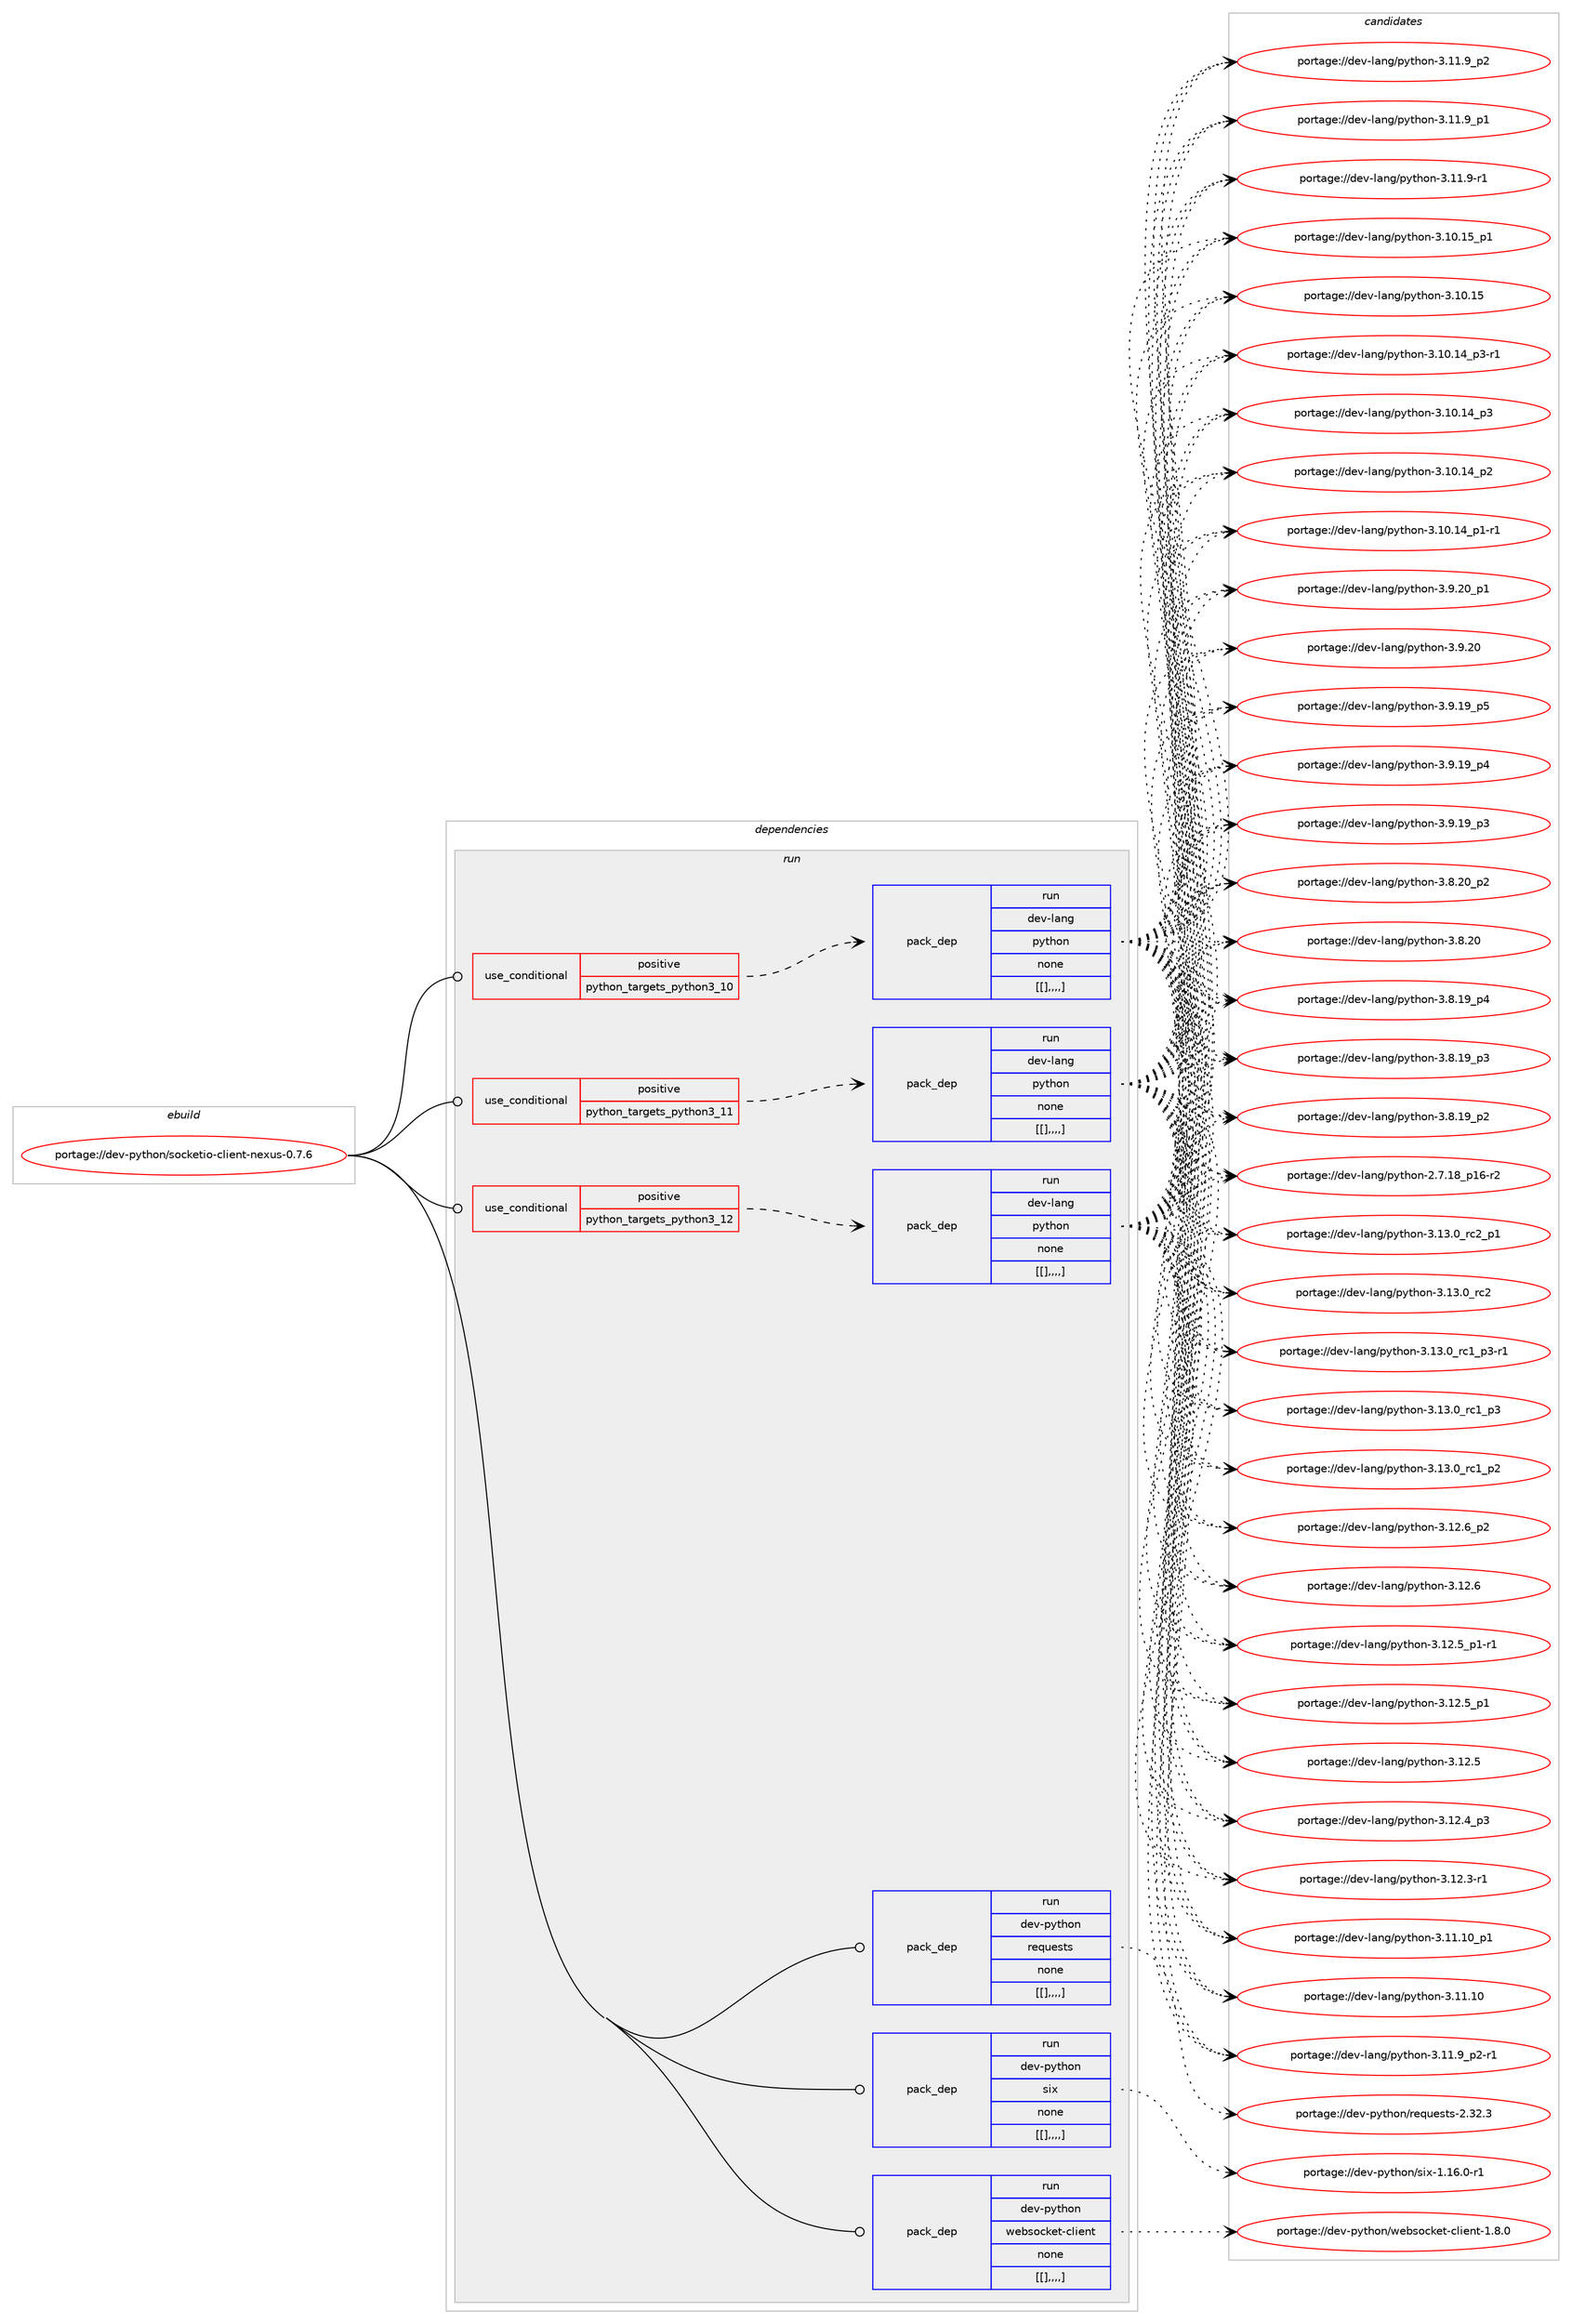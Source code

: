digraph prolog {

# *************
# Graph options
# *************

newrank=true;
concentrate=true;
compound=true;
graph [rankdir=LR,fontname=Helvetica,fontsize=10,ranksep=1.5];#, ranksep=2.5, nodesep=0.2];
edge  [arrowhead=vee];
node  [fontname=Helvetica,fontsize=10];

# **********
# The ebuild
# **********

subgraph cluster_leftcol {
color=gray;
label=<<i>ebuild</i>>;
id [label="portage://dev-python/socketio-client-nexus-0.7.6", color=red, width=4, href="../dev-python/socketio-client-nexus-0.7.6.svg"];
}

# ****************
# The dependencies
# ****************

subgraph cluster_midcol {
color=gray;
label=<<i>dependencies</i>>;
subgraph cluster_compile {
fillcolor="#eeeeee";
style=filled;
label=<<i>compile</i>>;
}
subgraph cluster_compileandrun {
fillcolor="#eeeeee";
style=filled;
label=<<i>compile and run</i>>;
}
subgraph cluster_run {
fillcolor="#eeeeee";
style=filled;
label=<<i>run</i>>;
subgraph cond41416 {
dependency166902 [label=<<TABLE BORDER="0" CELLBORDER="1" CELLSPACING="0" CELLPADDING="4"><TR><TD ROWSPAN="3" CELLPADDING="10">use_conditional</TD></TR><TR><TD>positive</TD></TR><TR><TD>python_targets_python3_10</TD></TR></TABLE>>, shape=none, color=red];
subgraph pack124228 {
dependency166903 [label=<<TABLE BORDER="0" CELLBORDER="1" CELLSPACING="0" CELLPADDING="4" WIDTH="220"><TR><TD ROWSPAN="6" CELLPADDING="30">pack_dep</TD></TR><TR><TD WIDTH="110">run</TD></TR><TR><TD>dev-lang</TD></TR><TR><TD>python</TD></TR><TR><TD>none</TD></TR><TR><TD>[[],,,,]</TD></TR></TABLE>>, shape=none, color=blue];
}
dependency166902:e -> dependency166903:w [weight=20,style="dashed",arrowhead="vee"];
}
id:e -> dependency166902:w [weight=20,style="solid",arrowhead="odot"];
subgraph cond41417 {
dependency166904 [label=<<TABLE BORDER="0" CELLBORDER="1" CELLSPACING="0" CELLPADDING="4"><TR><TD ROWSPAN="3" CELLPADDING="10">use_conditional</TD></TR><TR><TD>positive</TD></TR><TR><TD>python_targets_python3_11</TD></TR></TABLE>>, shape=none, color=red];
subgraph pack124229 {
dependency166905 [label=<<TABLE BORDER="0" CELLBORDER="1" CELLSPACING="0" CELLPADDING="4" WIDTH="220"><TR><TD ROWSPAN="6" CELLPADDING="30">pack_dep</TD></TR><TR><TD WIDTH="110">run</TD></TR><TR><TD>dev-lang</TD></TR><TR><TD>python</TD></TR><TR><TD>none</TD></TR><TR><TD>[[],,,,]</TD></TR></TABLE>>, shape=none, color=blue];
}
dependency166904:e -> dependency166905:w [weight=20,style="dashed",arrowhead="vee"];
}
id:e -> dependency166904:w [weight=20,style="solid",arrowhead="odot"];
subgraph cond41418 {
dependency166906 [label=<<TABLE BORDER="0" CELLBORDER="1" CELLSPACING="0" CELLPADDING="4"><TR><TD ROWSPAN="3" CELLPADDING="10">use_conditional</TD></TR><TR><TD>positive</TD></TR><TR><TD>python_targets_python3_12</TD></TR></TABLE>>, shape=none, color=red];
subgraph pack124230 {
dependency166907 [label=<<TABLE BORDER="0" CELLBORDER="1" CELLSPACING="0" CELLPADDING="4" WIDTH="220"><TR><TD ROWSPAN="6" CELLPADDING="30">pack_dep</TD></TR><TR><TD WIDTH="110">run</TD></TR><TR><TD>dev-lang</TD></TR><TR><TD>python</TD></TR><TR><TD>none</TD></TR><TR><TD>[[],,,,]</TD></TR></TABLE>>, shape=none, color=blue];
}
dependency166906:e -> dependency166907:w [weight=20,style="dashed",arrowhead="vee"];
}
id:e -> dependency166906:w [weight=20,style="solid",arrowhead="odot"];
subgraph pack124231 {
dependency166908 [label=<<TABLE BORDER="0" CELLBORDER="1" CELLSPACING="0" CELLPADDING="4" WIDTH="220"><TR><TD ROWSPAN="6" CELLPADDING="30">pack_dep</TD></TR><TR><TD WIDTH="110">run</TD></TR><TR><TD>dev-python</TD></TR><TR><TD>requests</TD></TR><TR><TD>none</TD></TR><TR><TD>[[],,,,]</TD></TR></TABLE>>, shape=none, color=blue];
}
id:e -> dependency166908:w [weight=20,style="solid",arrowhead="odot"];
subgraph pack124232 {
dependency166909 [label=<<TABLE BORDER="0" CELLBORDER="1" CELLSPACING="0" CELLPADDING="4" WIDTH="220"><TR><TD ROWSPAN="6" CELLPADDING="30">pack_dep</TD></TR><TR><TD WIDTH="110">run</TD></TR><TR><TD>dev-python</TD></TR><TR><TD>six</TD></TR><TR><TD>none</TD></TR><TR><TD>[[],,,,]</TD></TR></TABLE>>, shape=none, color=blue];
}
id:e -> dependency166909:w [weight=20,style="solid",arrowhead="odot"];
subgraph pack124233 {
dependency166910 [label=<<TABLE BORDER="0" CELLBORDER="1" CELLSPACING="0" CELLPADDING="4" WIDTH="220"><TR><TD ROWSPAN="6" CELLPADDING="30">pack_dep</TD></TR><TR><TD WIDTH="110">run</TD></TR><TR><TD>dev-python</TD></TR><TR><TD>websocket-client</TD></TR><TR><TD>none</TD></TR><TR><TD>[[],,,,]</TD></TR></TABLE>>, shape=none, color=blue];
}
id:e -> dependency166910:w [weight=20,style="solid",arrowhead="odot"];
}
}

# **************
# The candidates
# **************

subgraph cluster_choices {
rank=same;
color=gray;
label=<<i>candidates</i>>;

subgraph choice124228 {
color=black;
nodesep=1;
choice100101118451089711010347112121116104111110455146495146489511499509511249 [label="portage://dev-lang/python-3.13.0_rc2_p1", color=red, width=4,href="../dev-lang/python-3.13.0_rc2_p1.svg"];
choice10010111845108971101034711212111610411111045514649514648951149950 [label="portage://dev-lang/python-3.13.0_rc2", color=red, width=4,href="../dev-lang/python-3.13.0_rc2.svg"];
choice1001011184510897110103471121211161041111104551464951464895114994995112514511449 [label="portage://dev-lang/python-3.13.0_rc1_p3-r1", color=red, width=4,href="../dev-lang/python-3.13.0_rc1_p3-r1.svg"];
choice100101118451089711010347112121116104111110455146495146489511499499511251 [label="portage://dev-lang/python-3.13.0_rc1_p3", color=red, width=4,href="../dev-lang/python-3.13.0_rc1_p3.svg"];
choice100101118451089711010347112121116104111110455146495146489511499499511250 [label="portage://dev-lang/python-3.13.0_rc1_p2", color=red, width=4,href="../dev-lang/python-3.13.0_rc1_p2.svg"];
choice100101118451089711010347112121116104111110455146495046549511250 [label="portage://dev-lang/python-3.12.6_p2", color=red, width=4,href="../dev-lang/python-3.12.6_p2.svg"];
choice10010111845108971101034711212111610411111045514649504654 [label="portage://dev-lang/python-3.12.6", color=red, width=4,href="../dev-lang/python-3.12.6.svg"];
choice1001011184510897110103471121211161041111104551464950465395112494511449 [label="portage://dev-lang/python-3.12.5_p1-r1", color=red, width=4,href="../dev-lang/python-3.12.5_p1-r1.svg"];
choice100101118451089711010347112121116104111110455146495046539511249 [label="portage://dev-lang/python-3.12.5_p1", color=red, width=4,href="../dev-lang/python-3.12.5_p1.svg"];
choice10010111845108971101034711212111610411111045514649504653 [label="portage://dev-lang/python-3.12.5", color=red, width=4,href="../dev-lang/python-3.12.5.svg"];
choice100101118451089711010347112121116104111110455146495046529511251 [label="portage://dev-lang/python-3.12.4_p3", color=red, width=4,href="../dev-lang/python-3.12.4_p3.svg"];
choice100101118451089711010347112121116104111110455146495046514511449 [label="portage://dev-lang/python-3.12.3-r1", color=red, width=4,href="../dev-lang/python-3.12.3-r1.svg"];
choice10010111845108971101034711212111610411111045514649494649489511249 [label="portage://dev-lang/python-3.11.10_p1", color=red, width=4,href="../dev-lang/python-3.11.10_p1.svg"];
choice1001011184510897110103471121211161041111104551464949464948 [label="portage://dev-lang/python-3.11.10", color=red, width=4,href="../dev-lang/python-3.11.10.svg"];
choice1001011184510897110103471121211161041111104551464949465795112504511449 [label="portage://dev-lang/python-3.11.9_p2-r1", color=red, width=4,href="../dev-lang/python-3.11.9_p2-r1.svg"];
choice100101118451089711010347112121116104111110455146494946579511250 [label="portage://dev-lang/python-3.11.9_p2", color=red, width=4,href="../dev-lang/python-3.11.9_p2.svg"];
choice100101118451089711010347112121116104111110455146494946579511249 [label="portage://dev-lang/python-3.11.9_p1", color=red, width=4,href="../dev-lang/python-3.11.9_p1.svg"];
choice100101118451089711010347112121116104111110455146494946574511449 [label="portage://dev-lang/python-3.11.9-r1", color=red, width=4,href="../dev-lang/python-3.11.9-r1.svg"];
choice10010111845108971101034711212111610411111045514649484649539511249 [label="portage://dev-lang/python-3.10.15_p1", color=red, width=4,href="../dev-lang/python-3.10.15_p1.svg"];
choice1001011184510897110103471121211161041111104551464948464953 [label="portage://dev-lang/python-3.10.15", color=red, width=4,href="../dev-lang/python-3.10.15.svg"];
choice100101118451089711010347112121116104111110455146494846495295112514511449 [label="portage://dev-lang/python-3.10.14_p3-r1", color=red, width=4,href="../dev-lang/python-3.10.14_p3-r1.svg"];
choice10010111845108971101034711212111610411111045514649484649529511251 [label="portage://dev-lang/python-3.10.14_p3", color=red, width=4,href="../dev-lang/python-3.10.14_p3.svg"];
choice10010111845108971101034711212111610411111045514649484649529511250 [label="portage://dev-lang/python-3.10.14_p2", color=red, width=4,href="../dev-lang/python-3.10.14_p2.svg"];
choice100101118451089711010347112121116104111110455146494846495295112494511449 [label="portage://dev-lang/python-3.10.14_p1-r1", color=red, width=4,href="../dev-lang/python-3.10.14_p1-r1.svg"];
choice100101118451089711010347112121116104111110455146574650489511249 [label="portage://dev-lang/python-3.9.20_p1", color=red, width=4,href="../dev-lang/python-3.9.20_p1.svg"];
choice10010111845108971101034711212111610411111045514657465048 [label="portage://dev-lang/python-3.9.20", color=red, width=4,href="../dev-lang/python-3.9.20.svg"];
choice100101118451089711010347112121116104111110455146574649579511253 [label="portage://dev-lang/python-3.9.19_p5", color=red, width=4,href="../dev-lang/python-3.9.19_p5.svg"];
choice100101118451089711010347112121116104111110455146574649579511252 [label="portage://dev-lang/python-3.9.19_p4", color=red, width=4,href="../dev-lang/python-3.9.19_p4.svg"];
choice100101118451089711010347112121116104111110455146574649579511251 [label="portage://dev-lang/python-3.9.19_p3", color=red, width=4,href="../dev-lang/python-3.9.19_p3.svg"];
choice100101118451089711010347112121116104111110455146564650489511250 [label="portage://dev-lang/python-3.8.20_p2", color=red, width=4,href="../dev-lang/python-3.8.20_p2.svg"];
choice10010111845108971101034711212111610411111045514656465048 [label="portage://dev-lang/python-3.8.20", color=red, width=4,href="../dev-lang/python-3.8.20.svg"];
choice100101118451089711010347112121116104111110455146564649579511252 [label="portage://dev-lang/python-3.8.19_p4", color=red, width=4,href="../dev-lang/python-3.8.19_p4.svg"];
choice100101118451089711010347112121116104111110455146564649579511251 [label="portage://dev-lang/python-3.8.19_p3", color=red, width=4,href="../dev-lang/python-3.8.19_p3.svg"];
choice100101118451089711010347112121116104111110455146564649579511250 [label="portage://dev-lang/python-3.8.19_p2", color=red, width=4,href="../dev-lang/python-3.8.19_p2.svg"];
choice100101118451089711010347112121116104111110455046554649569511249544511450 [label="portage://dev-lang/python-2.7.18_p16-r2", color=red, width=4,href="../dev-lang/python-2.7.18_p16-r2.svg"];
dependency166903:e -> choice100101118451089711010347112121116104111110455146495146489511499509511249:w [style=dotted,weight="100"];
dependency166903:e -> choice10010111845108971101034711212111610411111045514649514648951149950:w [style=dotted,weight="100"];
dependency166903:e -> choice1001011184510897110103471121211161041111104551464951464895114994995112514511449:w [style=dotted,weight="100"];
dependency166903:e -> choice100101118451089711010347112121116104111110455146495146489511499499511251:w [style=dotted,weight="100"];
dependency166903:e -> choice100101118451089711010347112121116104111110455146495146489511499499511250:w [style=dotted,weight="100"];
dependency166903:e -> choice100101118451089711010347112121116104111110455146495046549511250:w [style=dotted,weight="100"];
dependency166903:e -> choice10010111845108971101034711212111610411111045514649504654:w [style=dotted,weight="100"];
dependency166903:e -> choice1001011184510897110103471121211161041111104551464950465395112494511449:w [style=dotted,weight="100"];
dependency166903:e -> choice100101118451089711010347112121116104111110455146495046539511249:w [style=dotted,weight="100"];
dependency166903:e -> choice10010111845108971101034711212111610411111045514649504653:w [style=dotted,weight="100"];
dependency166903:e -> choice100101118451089711010347112121116104111110455146495046529511251:w [style=dotted,weight="100"];
dependency166903:e -> choice100101118451089711010347112121116104111110455146495046514511449:w [style=dotted,weight="100"];
dependency166903:e -> choice10010111845108971101034711212111610411111045514649494649489511249:w [style=dotted,weight="100"];
dependency166903:e -> choice1001011184510897110103471121211161041111104551464949464948:w [style=dotted,weight="100"];
dependency166903:e -> choice1001011184510897110103471121211161041111104551464949465795112504511449:w [style=dotted,weight="100"];
dependency166903:e -> choice100101118451089711010347112121116104111110455146494946579511250:w [style=dotted,weight="100"];
dependency166903:e -> choice100101118451089711010347112121116104111110455146494946579511249:w [style=dotted,weight="100"];
dependency166903:e -> choice100101118451089711010347112121116104111110455146494946574511449:w [style=dotted,weight="100"];
dependency166903:e -> choice10010111845108971101034711212111610411111045514649484649539511249:w [style=dotted,weight="100"];
dependency166903:e -> choice1001011184510897110103471121211161041111104551464948464953:w [style=dotted,weight="100"];
dependency166903:e -> choice100101118451089711010347112121116104111110455146494846495295112514511449:w [style=dotted,weight="100"];
dependency166903:e -> choice10010111845108971101034711212111610411111045514649484649529511251:w [style=dotted,weight="100"];
dependency166903:e -> choice10010111845108971101034711212111610411111045514649484649529511250:w [style=dotted,weight="100"];
dependency166903:e -> choice100101118451089711010347112121116104111110455146494846495295112494511449:w [style=dotted,weight="100"];
dependency166903:e -> choice100101118451089711010347112121116104111110455146574650489511249:w [style=dotted,weight="100"];
dependency166903:e -> choice10010111845108971101034711212111610411111045514657465048:w [style=dotted,weight="100"];
dependency166903:e -> choice100101118451089711010347112121116104111110455146574649579511253:w [style=dotted,weight="100"];
dependency166903:e -> choice100101118451089711010347112121116104111110455146574649579511252:w [style=dotted,weight="100"];
dependency166903:e -> choice100101118451089711010347112121116104111110455146574649579511251:w [style=dotted,weight="100"];
dependency166903:e -> choice100101118451089711010347112121116104111110455146564650489511250:w [style=dotted,weight="100"];
dependency166903:e -> choice10010111845108971101034711212111610411111045514656465048:w [style=dotted,weight="100"];
dependency166903:e -> choice100101118451089711010347112121116104111110455146564649579511252:w [style=dotted,weight="100"];
dependency166903:e -> choice100101118451089711010347112121116104111110455146564649579511251:w [style=dotted,weight="100"];
dependency166903:e -> choice100101118451089711010347112121116104111110455146564649579511250:w [style=dotted,weight="100"];
dependency166903:e -> choice100101118451089711010347112121116104111110455046554649569511249544511450:w [style=dotted,weight="100"];
}
subgraph choice124229 {
color=black;
nodesep=1;
choice100101118451089711010347112121116104111110455146495146489511499509511249 [label="portage://dev-lang/python-3.13.0_rc2_p1", color=red, width=4,href="../dev-lang/python-3.13.0_rc2_p1.svg"];
choice10010111845108971101034711212111610411111045514649514648951149950 [label="portage://dev-lang/python-3.13.0_rc2", color=red, width=4,href="../dev-lang/python-3.13.0_rc2.svg"];
choice1001011184510897110103471121211161041111104551464951464895114994995112514511449 [label="portage://dev-lang/python-3.13.0_rc1_p3-r1", color=red, width=4,href="../dev-lang/python-3.13.0_rc1_p3-r1.svg"];
choice100101118451089711010347112121116104111110455146495146489511499499511251 [label="portage://dev-lang/python-3.13.0_rc1_p3", color=red, width=4,href="../dev-lang/python-3.13.0_rc1_p3.svg"];
choice100101118451089711010347112121116104111110455146495146489511499499511250 [label="portage://dev-lang/python-3.13.0_rc1_p2", color=red, width=4,href="../dev-lang/python-3.13.0_rc1_p2.svg"];
choice100101118451089711010347112121116104111110455146495046549511250 [label="portage://dev-lang/python-3.12.6_p2", color=red, width=4,href="../dev-lang/python-3.12.6_p2.svg"];
choice10010111845108971101034711212111610411111045514649504654 [label="portage://dev-lang/python-3.12.6", color=red, width=4,href="../dev-lang/python-3.12.6.svg"];
choice1001011184510897110103471121211161041111104551464950465395112494511449 [label="portage://dev-lang/python-3.12.5_p1-r1", color=red, width=4,href="../dev-lang/python-3.12.5_p1-r1.svg"];
choice100101118451089711010347112121116104111110455146495046539511249 [label="portage://dev-lang/python-3.12.5_p1", color=red, width=4,href="../dev-lang/python-3.12.5_p1.svg"];
choice10010111845108971101034711212111610411111045514649504653 [label="portage://dev-lang/python-3.12.5", color=red, width=4,href="../dev-lang/python-3.12.5.svg"];
choice100101118451089711010347112121116104111110455146495046529511251 [label="portage://dev-lang/python-3.12.4_p3", color=red, width=4,href="../dev-lang/python-3.12.4_p3.svg"];
choice100101118451089711010347112121116104111110455146495046514511449 [label="portage://dev-lang/python-3.12.3-r1", color=red, width=4,href="../dev-lang/python-3.12.3-r1.svg"];
choice10010111845108971101034711212111610411111045514649494649489511249 [label="portage://dev-lang/python-3.11.10_p1", color=red, width=4,href="../dev-lang/python-3.11.10_p1.svg"];
choice1001011184510897110103471121211161041111104551464949464948 [label="portage://dev-lang/python-3.11.10", color=red, width=4,href="../dev-lang/python-3.11.10.svg"];
choice1001011184510897110103471121211161041111104551464949465795112504511449 [label="portage://dev-lang/python-3.11.9_p2-r1", color=red, width=4,href="../dev-lang/python-3.11.9_p2-r1.svg"];
choice100101118451089711010347112121116104111110455146494946579511250 [label="portage://dev-lang/python-3.11.9_p2", color=red, width=4,href="../dev-lang/python-3.11.9_p2.svg"];
choice100101118451089711010347112121116104111110455146494946579511249 [label="portage://dev-lang/python-3.11.9_p1", color=red, width=4,href="../dev-lang/python-3.11.9_p1.svg"];
choice100101118451089711010347112121116104111110455146494946574511449 [label="portage://dev-lang/python-3.11.9-r1", color=red, width=4,href="../dev-lang/python-3.11.9-r1.svg"];
choice10010111845108971101034711212111610411111045514649484649539511249 [label="portage://dev-lang/python-3.10.15_p1", color=red, width=4,href="../dev-lang/python-3.10.15_p1.svg"];
choice1001011184510897110103471121211161041111104551464948464953 [label="portage://dev-lang/python-3.10.15", color=red, width=4,href="../dev-lang/python-3.10.15.svg"];
choice100101118451089711010347112121116104111110455146494846495295112514511449 [label="portage://dev-lang/python-3.10.14_p3-r1", color=red, width=4,href="../dev-lang/python-3.10.14_p3-r1.svg"];
choice10010111845108971101034711212111610411111045514649484649529511251 [label="portage://dev-lang/python-3.10.14_p3", color=red, width=4,href="../dev-lang/python-3.10.14_p3.svg"];
choice10010111845108971101034711212111610411111045514649484649529511250 [label="portage://dev-lang/python-3.10.14_p2", color=red, width=4,href="../dev-lang/python-3.10.14_p2.svg"];
choice100101118451089711010347112121116104111110455146494846495295112494511449 [label="portage://dev-lang/python-3.10.14_p1-r1", color=red, width=4,href="../dev-lang/python-3.10.14_p1-r1.svg"];
choice100101118451089711010347112121116104111110455146574650489511249 [label="portage://dev-lang/python-3.9.20_p1", color=red, width=4,href="../dev-lang/python-3.9.20_p1.svg"];
choice10010111845108971101034711212111610411111045514657465048 [label="portage://dev-lang/python-3.9.20", color=red, width=4,href="../dev-lang/python-3.9.20.svg"];
choice100101118451089711010347112121116104111110455146574649579511253 [label="portage://dev-lang/python-3.9.19_p5", color=red, width=4,href="../dev-lang/python-3.9.19_p5.svg"];
choice100101118451089711010347112121116104111110455146574649579511252 [label="portage://dev-lang/python-3.9.19_p4", color=red, width=4,href="../dev-lang/python-3.9.19_p4.svg"];
choice100101118451089711010347112121116104111110455146574649579511251 [label="portage://dev-lang/python-3.9.19_p3", color=red, width=4,href="../dev-lang/python-3.9.19_p3.svg"];
choice100101118451089711010347112121116104111110455146564650489511250 [label="portage://dev-lang/python-3.8.20_p2", color=red, width=4,href="../dev-lang/python-3.8.20_p2.svg"];
choice10010111845108971101034711212111610411111045514656465048 [label="portage://dev-lang/python-3.8.20", color=red, width=4,href="../dev-lang/python-3.8.20.svg"];
choice100101118451089711010347112121116104111110455146564649579511252 [label="portage://dev-lang/python-3.8.19_p4", color=red, width=4,href="../dev-lang/python-3.8.19_p4.svg"];
choice100101118451089711010347112121116104111110455146564649579511251 [label="portage://dev-lang/python-3.8.19_p3", color=red, width=4,href="../dev-lang/python-3.8.19_p3.svg"];
choice100101118451089711010347112121116104111110455146564649579511250 [label="portage://dev-lang/python-3.8.19_p2", color=red, width=4,href="../dev-lang/python-3.8.19_p2.svg"];
choice100101118451089711010347112121116104111110455046554649569511249544511450 [label="portage://dev-lang/python-2.7.18_p16-r2", color=red, width=4,href="../dev-lang/python-2.7.18_p16-r2.svg"];
dependency166905:e -> choice100101118451089711010347112121116104111110455146495146489511499509511249:w [style=dotted,weight="100"];
dependency166905:e -> choice10010111845108971101034711212111610411111045514649514648951149950:w [style=dotted,weight="100"];
dependency166905:e -> choice1001011184510897110103471121211161041111104551464951464895114994995112514511449:w [style=dotted,weight="100"];
dependency166905:e -> choice100101118451089711010347112121116104111110455146495146489511499499511251:w [style=dotted,weight="100"];
dependency166905:e -> choice100101118451089711010347112121116104111110455146495146489511499499511250:w [style=dotted,weight="100"];
dependency166905:e -> choice100101118451089711010347112121116104111110455146495046549511250:w [style=dotted,weight="100"];
dependency166905:e -> choice10010111845108971101034711212111610411111045514649504654:w [style=dotted,weight="100"];
dependency166905:e -> choice1001011184510897110103471121211161041111104551464950465395112494511449:w [style=dotted,weight="100"];
dependency166905:e -> choice100101118451089711010347112121116104111110455146495046539511249:w [style=dotted,weight="100"];
dependency166905:e -> choice10010111845108971101034711212111610411111045514649504653:w [style=dotted,weight="100"];
dependency166905:e -> choice100101118451089711010347112121116104111110455146495046529511251:w [style=dotted,weight="100"];
dependency166905:e -> choice100101118451089711010347112121116104111110455146495046514511449:w [style=dotted,weight="100"];
dependency166905:e -> choice10010111845108971101034711212111610411111045514649494649489511249:w [style=dotted,weight="100"];
dependency166905:e -> choice1001011184510897110103471121211161041111104551464949464948:w [style=dotted,weight="100"];
dependency166905:e -> choice1001011184510897110103471121211161041111104551464949465795112504511449:w [style=dotted,weight="100"];
dependency166905:e -> choice100101118451089711010347112121116104111110455146494946579511250:w [style=dotted,weight="100"];
dependency166905:e -> choice100101118451089711010347112121116104111110455146494946579511249:w [style=dotted,weight="100"];
dependency166905:e -> choice100101118451089711010347112121116104111110455146494946574511449:w [style=dotted,weight="100"];
dependency166905:e -> choice10010111845108971101034711212111610411111045514649484649539511249:w [style=dotted,weight="100"];
dependency166905:e -> choice1001011184510897110103471121211161041111104551464948464953:w [style=dotted,weight="100"];
dependency166905:e -> choice100101118451089711010347112121116104111110455146494846495295112514511449:w [style=dotted,weight="100"];
dependency166905:e -> choice10010111845108971101034711212111610411111045514649484649529511251:w [style=dotted,weight="100"];
dependency166905:e -> choice10010111845108971101034711212111610411111045514649484649529511250:w [style=dotted,weight="100"];
dependency166905:e -> choice100101118451089711010347112121116104111110455146494846495295112494511449:w [style=dotted,weight="100"];
dependency166905:e -> choice100101118451089711010347112121116104111110455146574650489511249:w [style=dotted,weight="100"];
dependency166905:e -> choice10010111845108971101034711212111610411111045514657465048:w [style=dotted,weight="100"];
dependency166905:e -> choice100101118451089711010347112121116104111110455146574649579511253:w [style=dotted,weight="100"];
dependency166905:e -> choice100101118451089711010347112121116104111110455146574649579511252:w [style=dotted,weight="100"];
dependency166905:e -> choice100101118451089711010347112121116104111110455146574649579511251:w [style=dotted,weight="100"];
dependency166905:e -> choice100101118451089711010347112121116104111110455146564650489511250:w [style=dotted,weight="100"];
dependency166905:e -> choice10010111845108971101034711212111610411111045514656465048:w [style=dotted,weight="100"];
dependency166905:e -> choice100101118451089711010347112121116104111110455146564649579511252:w [style=dotted,weight="100"];
dependency166905:e -> choice100101118451089711010347112121116104111110455146564649579511251:w [style=dotted,weight="100"];
dependency166905:e -> choice100101118451089711010347112121116104111110455146564649579511250:w [style=dotted,weight="100"];
dependency166905:e -> choice100101118451089711010347112121116104111110455046554649569511249544511450:w [style=dotted,weight="100"];
}
subgraph choice124230 {
color=black;
nodesep=1;
choice100101118451089711010347112121116104111110455146495146489511499509511249 [label="portage://dev-lang/python-3.13.0_rc2_p1", color=red, width=4,href="../dev-lang/python-3.13.0_rc2_p1.svg"];
choice10010111845108971101034711212111610411111045514649514648951149950 [label="portage://dev-lang/python-3.13.0_rc2", color=red, width=4,href="../dev-lang/python-3.13.0_rc2.svg"];
choice1001011184510897110103471121211161041111104551464951464895114994995112514511449 [label="portage://dev-lang/python-3.13.0_rc1_p3-r1", color=red, width=4,href="../dev-lang/python-3.13.0_rc1_p3-r1.svg"];
choice100101118451089711010347112121116104111110455146495146489511499499511251 [label="portage://dev-lang/python-3.13.0_rc1_p3", color=red, width=4,href="../dev-lang/python-3.13.0_rc1_p3.svg"];
choice100101118451089711010347112121116104111110455146495146489511499499511250 [label="portage://dev-lang/python-3.13.0_rc1_p2", color=red, width=4,href="../dev-lang/python-3.13.0_rc1_p2.svg"];
choice100101118451089711010347112121116104111110455146495046549511250 [label="portage://dev-lang/python-3.12.6_p2", color=red, width=4,href="../dev-lang/python-3.12.6_p2.svg"];
choice10010111845108971101034711212111610411111045514649504654 [label="portage://dev-lang/python-3.12.6", color=red, width=4,href="../dev-lang/python-3.12.6.svg"];
choice1001011184510897110103471121211161041111104551464950465395112494511449 [label="portage://dev-lang/python-3.12.5_p1-r1", color=red, width=4,href="../dev-lang/python-3.12.5_p1-r1.svg"];
choice100101118451089711010347112121116104111110455146495046539511249 [label="portage://dev-lang/python-3.12.5_p1", color=red, width=4,href="../dev-lang/python-3.12.5_p1.svg"];
choice10010111845108971101034711212111610411111045514649504653 [label="portage://dev-lang/python-3.12.5", color=red, width=4,href="../dev-lang/python-3.12.5.svg"];
choice100101118451089711010347112121116104111110455146495046529511251 [label="portage://dev-lang/python-3.12.4_p3", color=red, width=4,href="../dev-lang/python-3.12.4_p3.svg"];
choice100101118451089711010347112121116104111110455146495046514511449 [label="portage://dev-lang/python-3.12.3-r1", color=red, width=4,href="../dev-lang/python-3.12.3-r1.svg"];
choice10010111845108971101034711212111610411111045514649494649489511249 [label="portage://dev-lang/python-3.11.10_p1", color=red, width=4,href="../dev-lang/python-3.11.10_p1.svg"];
choice1001011184510897110103471121211161041111104551464949464948 [label="portage://dev-lang/python-3.11.10", color=red, width=4,href="../dev-lang/python-3.11.10.svg"];
choice1001011184510897110103471121211161041111104551464949465795112504511449 [label="portage://dev-lang/python-3.11.9_p2-r1", color=red, width=4,href="../dev-lang/python-3.11.9_p2-r1.svg"];
choice100101118451089711010347112121116104111110455146494946579511250 [label="portage://dev-lang/python-3.11.9_p2", color=red, width=4,href="../dev-lang/python-3.11.9_p2.svg"];
choice100101118451089711010347112121116104111110455146494946579511249 [label="portage://dev-lang/python-3.11.9_p1", color=red, width=4,href="../dev-lang/python-3.11.9_p1.svg"];
choice100101118451089711010347112121116104111110455146494946574511449 [label="portage://dev-lang/python-3.11.9-r1", color=red, width=4,href="../dev-lang/python-3.11.9-r1.svg"];
choice10010111845108971101034711212111610411111045514649484649539511249 [label="portage://dev-lang/python-3.10.15_p1", color=red, width=4,href="../dev-lang/python-3.10.15_p1.svg"];
choice1001011184510897110103471121211161041111104551464948464953 [label="portage://dev-lang/python-3.10.15", color=red, width=4,href="../dev-lang/python-3.10.15.svg"];
choice100101118451089711010347112121116104111110455146494846495295112514511449 [label="portage://dev-lang/python-3.10.14_p3-r1", color=red, width=4,href="../dev-lang/python-3.10.14_p3-r1.svg"];
choice10010111845108971101034711212111610411111045514649484649529511251 [label="portage://dev-lang/python-3.10.14_p3", color=red, width=4,href="../dev-lang/python-3.10.14_p3.svg"];
choice10010111845108971101034711212111610411111045514649484649529511250 [label="portage://dev-lang/python-3.10.14_p2", color=red, width=4,href="../dev-lang/python-3.10.14_p2.svg"];
choice100101118451089711010347112121116104111110455146494846495295112494511449 [label="portage://dev-lang/python-3.10.14_p1-r1", color=red, width=4,href="../dev-lang/python-3.10.14_p1-r1.svg"];
choice100101118451089711010347112121116104111110455146574650489511249 [label="portage://dev-lang/python-3.9.20_p1", color=red, width=4,href="../dev-lang/python-3.9.20_p1.svg"];
choice10010111845108971101034711212111610411111045514657465048 [label="portage://dev-lang/python-3.9.20", color=red, width=4,href="../dev-lang/python-3.9.20.svg"];
choice100101118451089711010347112121116104111110455146574649579511253 [label="portage://dev-lang/python-3.9.19_p5", color=red, width=4,href="../dev-lang/python-3.9.19_p5.svg"];
choice100101118451089711010347112121116104111110455146574649579511252 [label="portage://dev-lang/python-3.9.19_p4", color=red, width=4,href="../dev-lang/python-3.9.19_p4.svg"];
choice100101118451089711010347112121116104111110455146574649579511251 [label="portage://dev-lang/python-3.9.19_p3", color=red, width=4,href="../dev-lang/python-3.9.19_p3.svg"];
choice100101118451089711010347112121116104111110455146564650489511250 [label="portage://dev-lang/python-3.8.20_p2", color=red, width=4,href="../dev-lang/python-3.8.20_p2.svg"];
choice10010111845108971101034711212111610411111045514656465048 [label="portage://dev-lang/python-3.8.20", color=red, width=4,href="../dev-lang/python-3.8.20.svg"];
choice100101118451089711010347112121116104111110455146564649579511252 [label="portage://dev-lang/python-3.8.19_p4", color=red, width=4,href="../dev-lang/python-3.8.19_p4.svg"];
choice100101118451089711010347112121116104111110455146564649579511251 [label="portage://dev-lang/python-3.8.19_p3", color=red, width=4,href="../dev-lang/python-3.8.19_p3.svg"];
choice100101118451089711010347112121116104111110455146564649579511250 [label="portage://dev-lang/python-3.8.19_p2", color=red, width=4,href="../dev-lang/python-3.8.19_p2.svg"];
choice100101118451089711010347112121116104111110455046554649569511249544511450 [label="portage://dev-lang/python-2.7.18_p16-r2", color=red, width=4,href="../dev-lang/python-2.7.18_p16-r2.svg"];
dependency166907:e -> choice100101118451089711010347112121116104111110455146495146489511499509511249:w [style=dotted,weight="100"];
dependency166907:e -> choice10010111845108971101034711212111610411111045514649514648951149950:w [style=dotted,weight="100"];
dependency166907:e -> choice1001011184510897110103471121211161041111104551464951464895114994995112514511449:w [style=dotted,weight="100"];
dependency166907:e -> choice100101118451089711010347112121116104111110455146495146489511499499511251:w [style=dotted,weight="100"];
dependency166907:e -> choice100101118451089711010347112121116104111110455146495146489511499499511250:w [style=dotted,weight="100"];
dependency166907:e -> choice100101118451089711010347112121116104111110455146495046549511250:w [style=dotted,weight="100"];
dependency166907:e -> choice10010111845108971101034711212111610411111045514649504654:w [style=dotted,weight="100"];
dependency166907:e -> choice1001011184510897110103471121211161041111104551464950465395112494511449:w [style=dotted,weight="100"];
dependency166907:e -> choice100101118451089711010347112121116104111110455146495046539511249:w [style=dotted,weight="100"];
dependency166907:e -> choice10010111845108971101034711212111610411111045514649504653:w [style=dotted,weight="100"];
dependency166907:e -> choice100101118451089711010347112121116104111110455146495046529511251:w [style=dotted,weight="100"];
dependency166907:e -> choice100101118451089711010347112121116104111110455146495046514511449:w [style=dotted,weight="100"];
dependency166907:e -> choice10010111845108971101034711212111610411111045514649494649489511249:w [style=dotted,weight="100"];
dependency166907:e -> choice1001011184510897110103471121211161041111104551464949464948:w [style=dotted,weight="100"];
dependency166907:e -> choice1001011184510897110103471121211161041111104551464949465795112504511449:w [style=dotted,weight="100"];
dependency166907:e -> choice100101118451089711010347112121116104111110455146494946579511250:w [style=dotted,weight="100"];
dependency166907:e -> choice100101118451089711010347112121116104111110455146494946579511249:w [style=dotted,weight="100"];
dependency166907:e -> choice100101118451089711010347112121116104111110455146494946574511449:w [style=dotted,weight="100"];
dependency166907:e -> choice10010111845108971101034711212111610411111045514649484649539511249:w [style=dotted,weight="100"];
dependency166907:e -> choice1001011184510897110103471121211161041111104551464948464953:w [style=dotted,weight="100"];
dependency166907:e -> choice100101118451089711010347112121116104111110455146494846495295112514511449:w [style=dotted,weight="100"];
dependency166907:e -> choice10010111845108971101034711212111610411111045514649484649529511251:w [style=dotted,weight="100"];
dependency166907:e -> choice10010111845108971101034711212111610411111045514649484649529511250:w [style=dotted,weight="100"];
dependency166907:e -> choice100101118451089711010347112121116104111110455146494846495295112494511449:w [style=dotted,weight="100"];
dependency166907:e -> choice100101118451089711010347112121116104111110455146574650489511249:w [style=dotted,weight="100"];
dependency166907:e -> choice10010111845108971101034711212111610411111045514657465048:w [style=dotted,weight="100"];
dependency166907:e -> choice100101118451089711010347112121116104111110455146574649579511253:w [style=dotted,weight="100"];
dependency166907:e -> choice100101118451089711010347112121116104111110455146574649579511252:w [style=dotted,weight="100"];
dependency166907:e -> choice100101118451089711010347112121116104111110455146574649579511251:w [style=dotted,weight="100"];
dependency166907:e -> choice100101118451089711010347112121116104111110455146564650489511250:w [style=dotted,weight="100"];
dependency166907:e -> choice10010111845108971101034711212111610411111045514656465048:w [style=dotted,weight="100"];
dependency166907:e -> choice100101118451089711010347112121116104111110455146564649579511252:w [style=dotted,weight="100"];
dependency166907:e -> choice100101118451089711010347112121116104111110455146564649579511251:w [style=dotted,weight="100"];
dependency166907:e -> choice100101118451089711010347112121116104111110455146564649579511250:w [style=dotted,weight="100"];
dependency166907:e -> choice100101118451089711010347112121116104111110455046554649569511249544511450:w [style=dotted,weight="100"];
}
subgraph choice124231 {
color=black;
nodesep=1;
choice100101118451121211161041111104711410111311710111511611545504651504651 [label="portage://dev-python/requests-2.32.3", color=red, width=4,href="../dev-python/requests-2.32.3.svg"];
dependency166908:e -> choice100101118451121211161041111104711410111311710111511611545504651504651:w [style=dotted,weight="100"];
}
subgraph choice124232 {
color=black;
nodesep=1;
choice1001011184511212111610411111047115105120454946495446484511449 [label="portage://dev-python/six-1.16.0-r1", color=red, width=4,href="../dev-python/six-1.16.0-r1.svg"];
dependency166909:e -> choice1001011184511212111610411111047115105120454946495446484511449:w [style=dotted,weight="100"];
}
subgraph choice124233 {
color=black;
nodesep=1;
choice100101118451121211161041111104711910198115111991071011164599108105101110116454946564648 [label="portage://dev-python/websocket-client-1.8.0", color=red, width=4,href="../dev-python/websocket-client-1.8.0.svg"];
dependency166910:e -> choice100101118451121211161041111104711910198115111991071011164599108105101110116454946564648:w [style=dotted,weight="100"];
}
}

}
